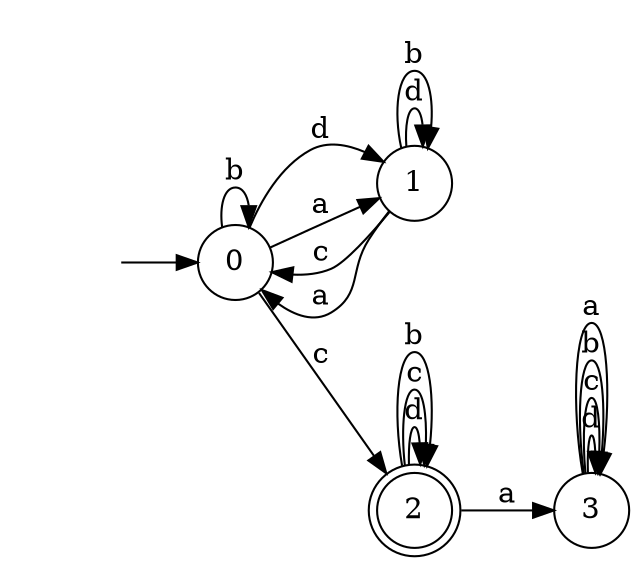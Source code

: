 digraph {
  rankdir=LR;
  0 [label="0", shape = circle];
  0 -> 1 [label="d"];
  0 -> 2 [label="c"];
  0 -> 0 [label="b"];
  0 -> 1 [label="a"];
  1 [label="1", shape = circle];
  1 -> 1 [label="d"];
  1 -> 0 [label="c"];
  1 -> 1 [label="b"];
  1 -> 0 [label="a"];
  2 [label="2", shape = doublecircle];
  2 -> 2 [label="d"];
  2 -> 2 [label="c"];
  2 -> 2 [label="b"];
  2 -> 3 [label="a"];
  3 [label="3", shape = circle];
  3 -> 3 [label="d"];
  3 -> 3 [label="c"];
  3 -> 3 [label="b"];
  3 -> 3 [label="a"];
  4 [label="", shape = plaintext];
  4 -> 0 [label=""];
}
